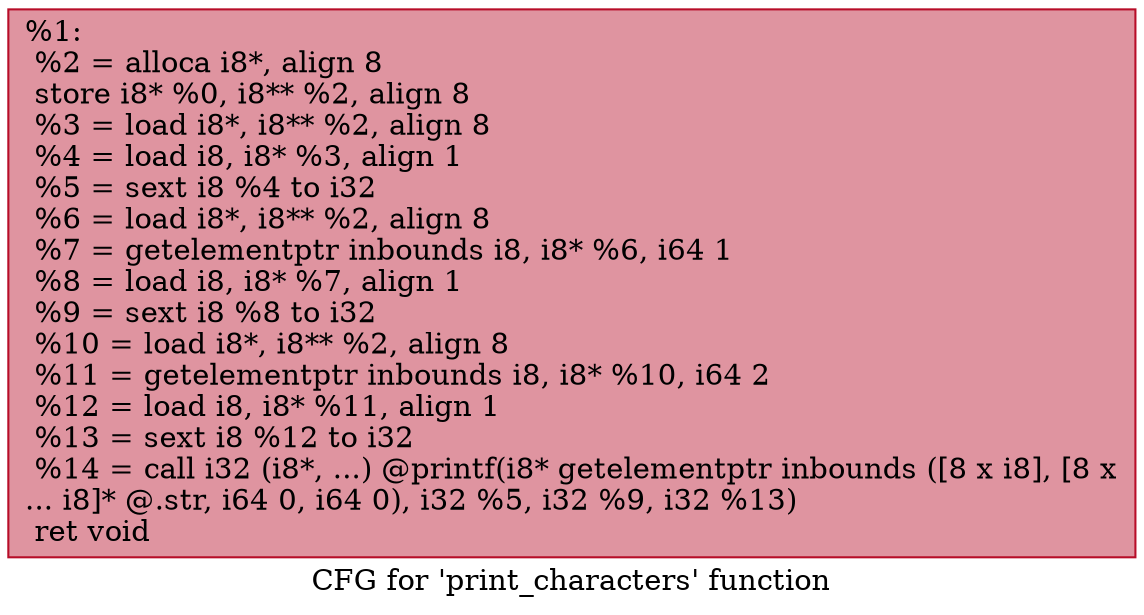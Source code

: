 digraph "CFG for 'print_characters' function" {
	label="CFG for 'print_characters' function";

	Node0x55ba8ad3c060 [shape=record,color="#b70d28ff", style=filled, fillcolor="#b70d2870",label="{%1:\l  %2 = alloca i8*, align 8\l  store i8* %0, i8** %2, align 8\l  %3 = load i8*, i8** %2, align 8\l  %4 = load i8, i8* %3, align 1\l  %5 = sext i8 %4 to i32\l  %6 = load i8*, i8** %2, align 8\l  %7 = getelementptr inbounds i8, i8* %6, i64 1\l  %8 = load i8, i8* %7, align 1\l  %9 = sext i8 %8 to i32\l  %10 = load i8*, i8** %2, align 8\l  %11 = getelementptr inbounds i8, i8* %10, i64 2\l  %12 = load i8, i8* %11, align 1\l  %13 = sext i8 %12 to i32\l  %14 = call i32 (i8*, ...) @printf(i8* getelementptr inbounds ([8 x i8], [8 x\l... i8]* @.str, i64 0, i64 0), i32 %5, i32 %9, i32 %13)\l  ret void\l}"];
}
